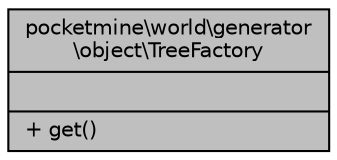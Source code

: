 digraph "pocketmine\world\generator\object\TreeFactory"
{
 // INTERACTIVE_SVG=YES
 // LATEX_PDF_SIZE
  edge [fontname="Helvetica",fontsize="10",labelfontname="Helvetica",labelfontsize="10"];
  node [fontname="Helvetica",fontsize="10",shape=record];
  Node1 [label="{pocketmine\\world\\generator\l\\object\\TreeFactory\n||+ get()\l}",height=0.2,width=0.4,color="black", fillcolor="grey75", style="filled", fontcolor="black",tooltip=" "];
}
